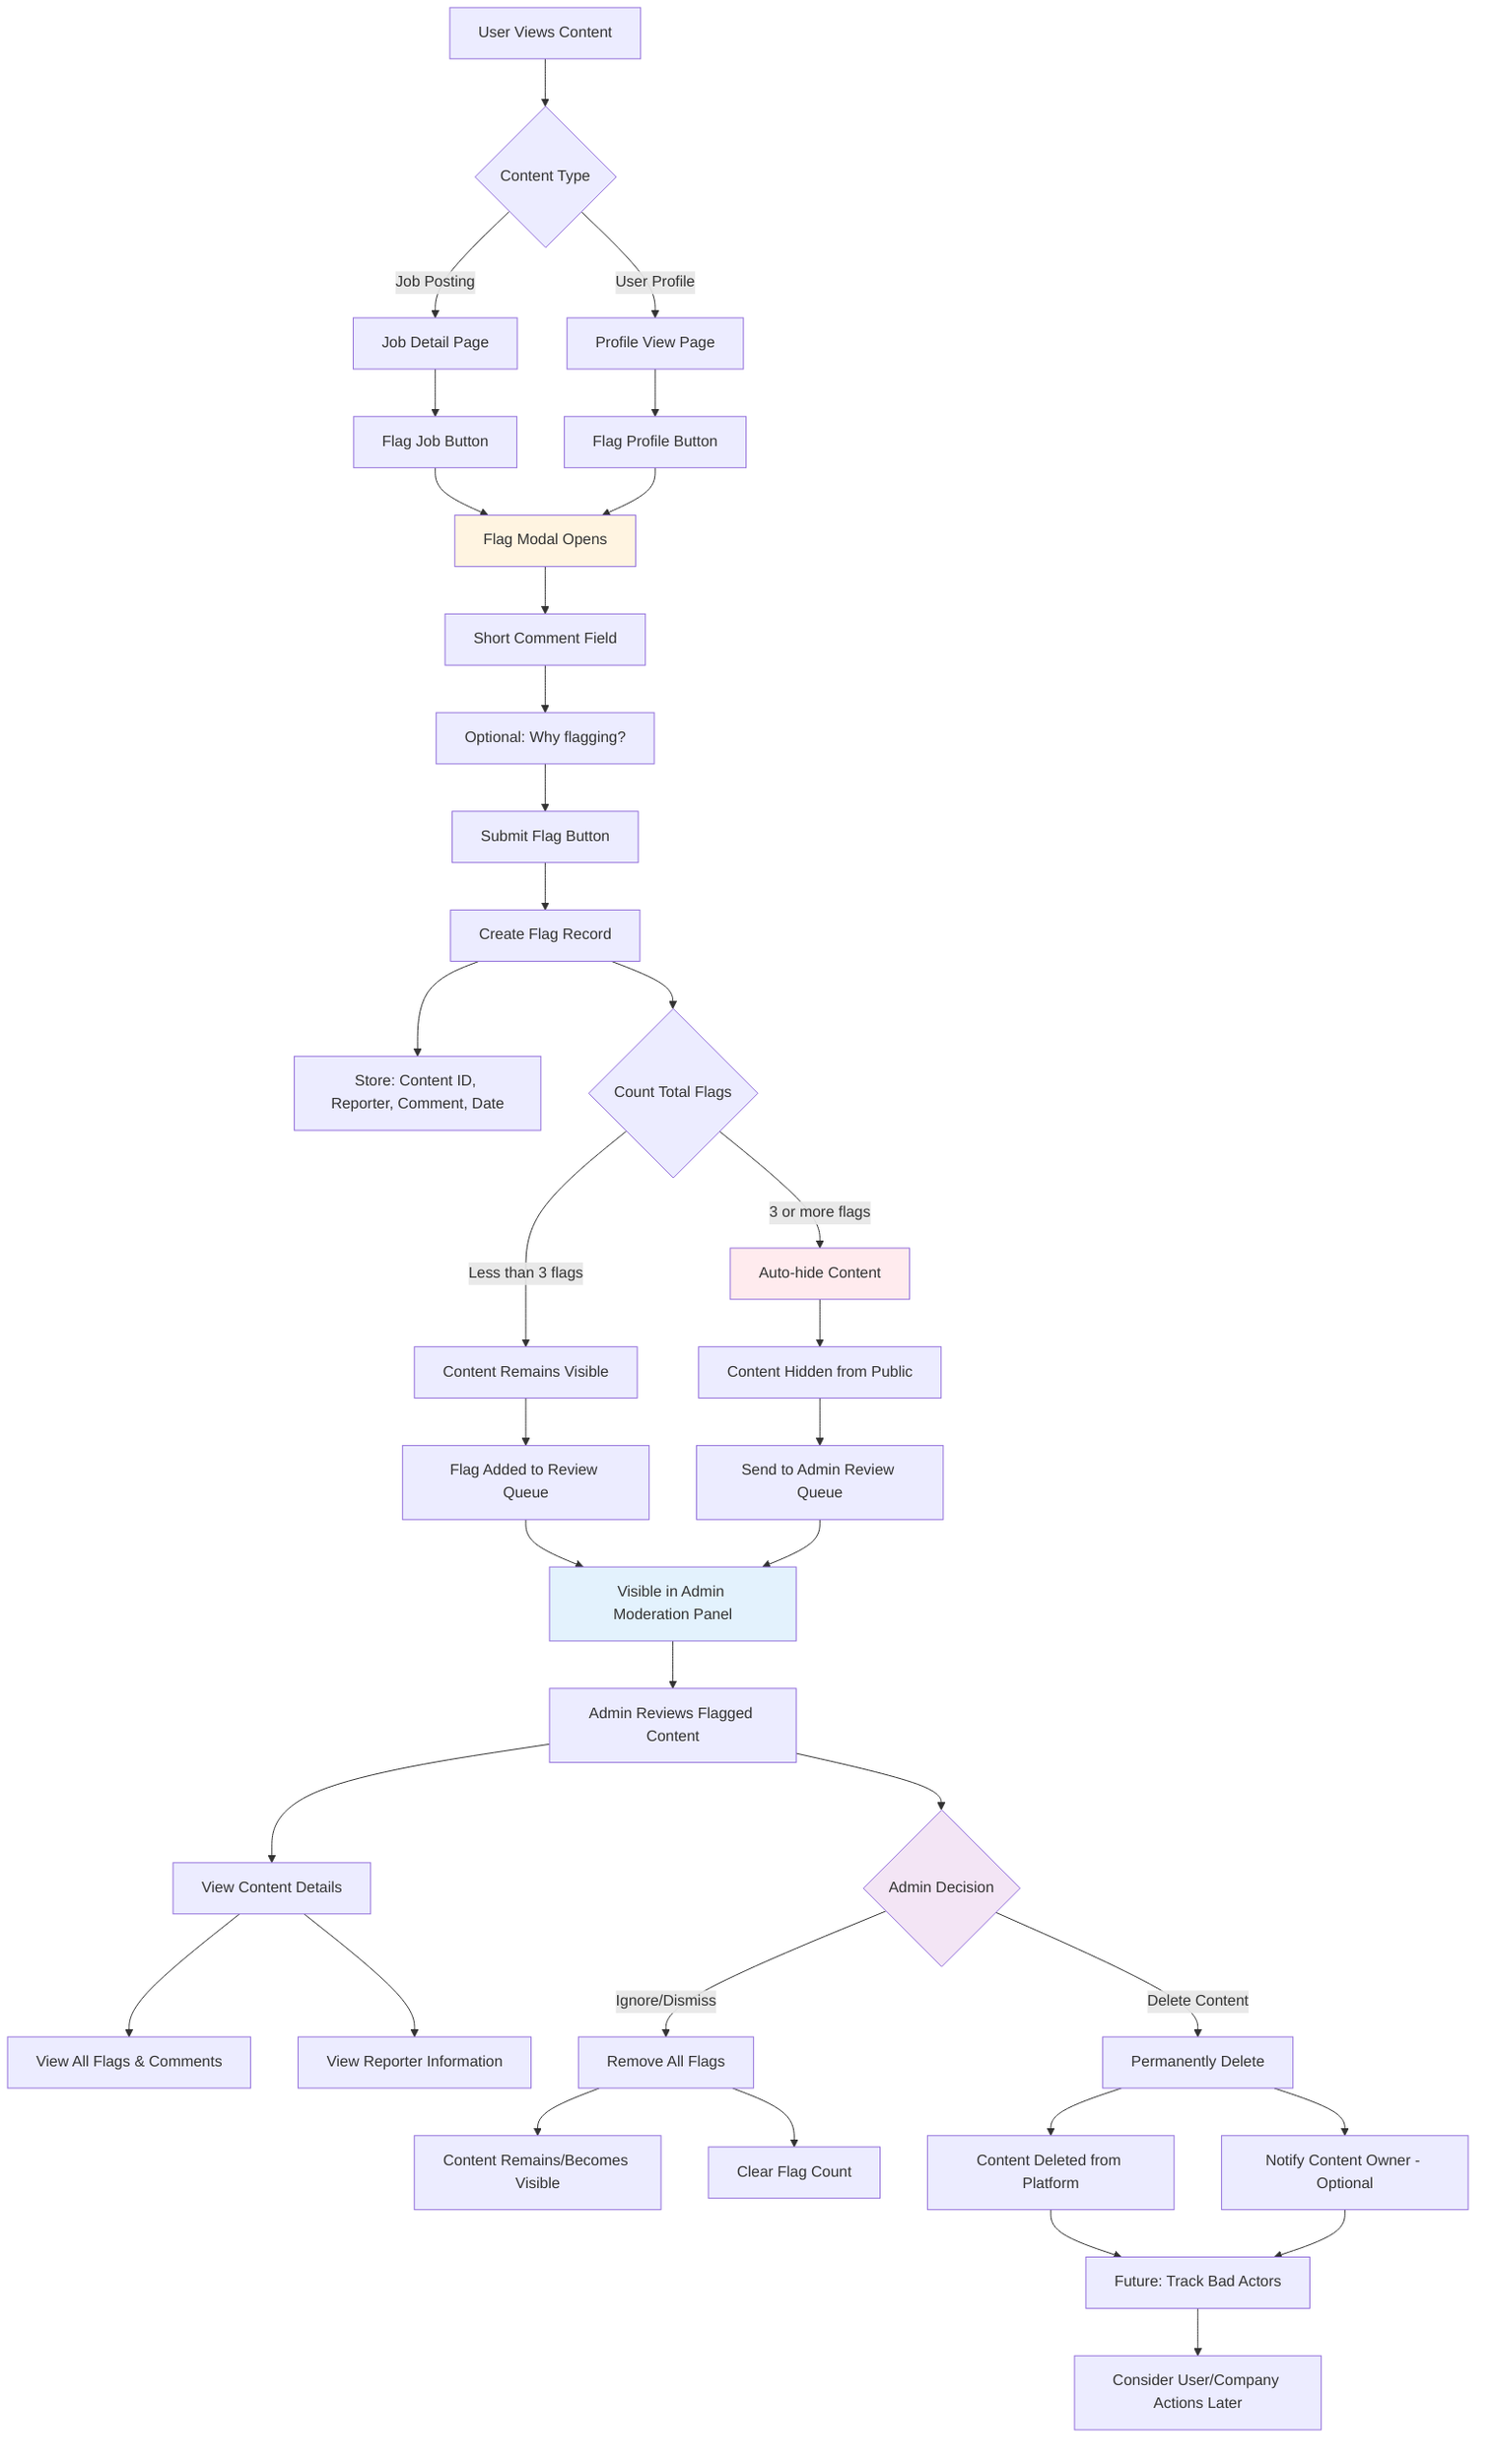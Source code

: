graph TD
    A[User Views Content] --> B{Content Type}
    
    B -->|Job Posting| C[Job Detail Page]
    B -->|User Profile| D[Profile View Page]
    
    C --> E[Flag Job Button]
    D --> F[Flag Profile Button]
    
    E --> G[Flag Modal Opens]
    F --> G
    
    G --> H[Short Comment Field]
    H --> I[Optional: Why flagging?]
    I --> J[Submit Flag Button]
    
    J --> K[Create Flag Record]
    K --> L[Store: Content ID, Reporter, Comment, Date]
    
    K --> M{Count Total Flags}
    M -->|Less than 3 flags| N[Content Remains Visible]
    M -->|3 or more flags| O[Auto-hide Content]
    
    O --> P[Content Hidden from Public]
    P --> Q[Send to Admin Review Queue]
    
    N --> R[Flag Added to Review Queue]
    R --> S[Visible in Admin Moderation Panel]
    
    Q --> S
    
    S --> T[Admin Reviews Flagged Content]
    T --> U[View Content Details]
    U --> V[View All Flags & Comments]
    U --> W[View Reporter Information]
    
    T --> X{Admin Decision}
    X -->|Ignore/Dismiss| Y[Remove All Flags]
    X -->|Delete Content| Z[Permanently Delete]
    
    Y --> AA[Content Remains/Becomes Visible]
    Y --> AB[Clear Flag Count]
    
    Z --> AC[Content Deleted from Platform]
    Z --> AD[Notify Content Owner - Optional]
    
    AC --> AE[Future: Track Bad Actors]
    AD --> AE
    AE --> AF[Consider User/Company Actions Later]
    
    style G fill:#fff4e1
    style O fill:#ffebee
    style S fill:#e3f2fd
    style X fill:#f3e5f5